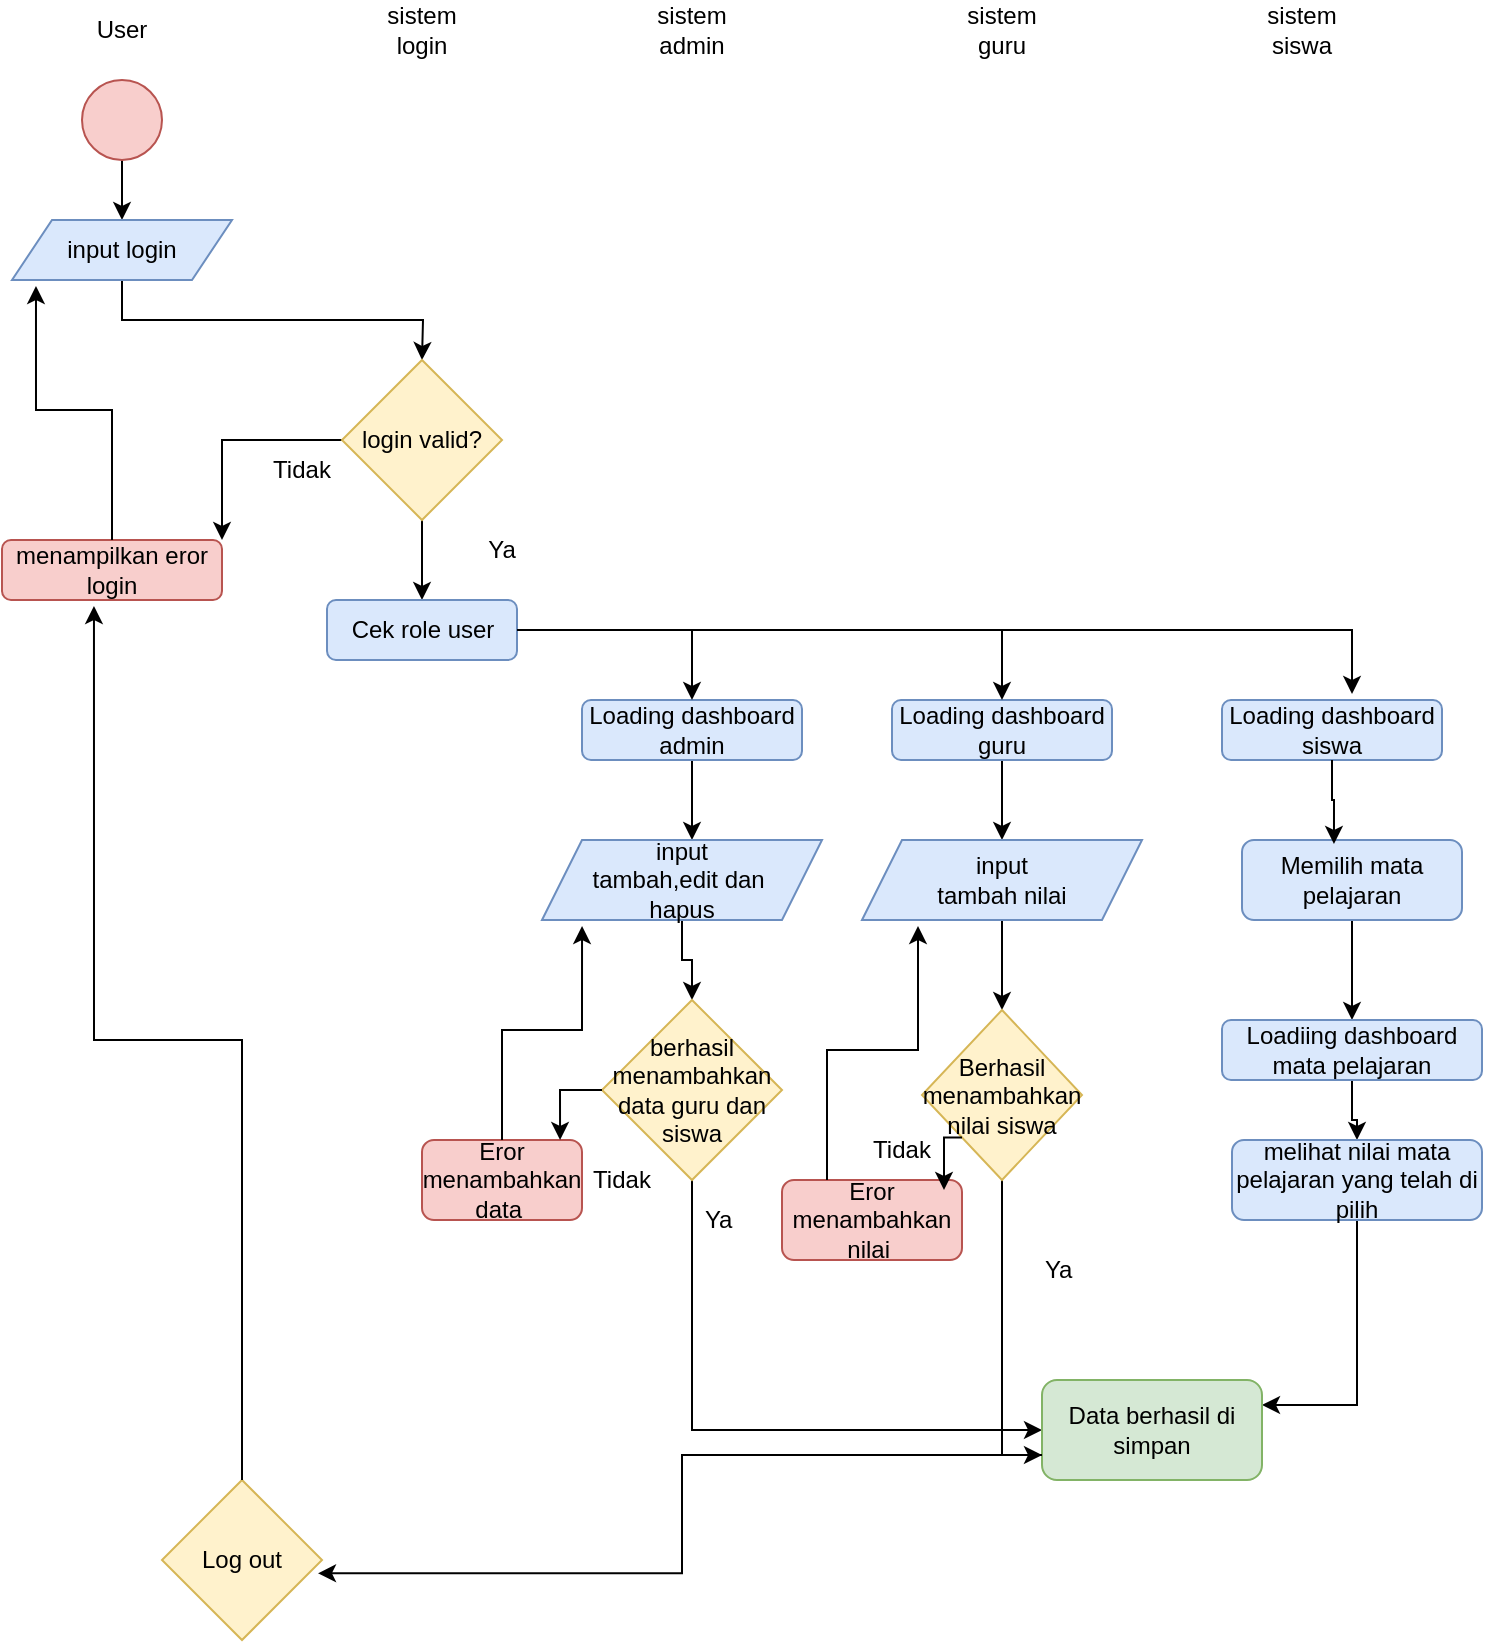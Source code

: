 <mxfile version="28.1.0">
  <diagram name="Page-1" id="wtx9cFJXlOjw-5kE8WdE">
    <mxGraphModel dx="2407" dy="853" grid="1" gridSize="10" guides="1" tooltips="1" connect="1" arrows="1" fold="1" page="1" pageScale="1" pageWidth="827" pageHeight="1169" math="0" shadow="0">
      <root>
        <mxCell id="0" />
        <mxCell id="1" parent="0" />
        <mxCell id="7YWgherM-hQTYsUhk_8s-8" style="edgeStyle=orthogonalEdgeStyle;rounded=0;orthogonalLoop=1;jettySize=auto;html=1;exitX=0.5;exitY=1;exitDx=0;exitDy=0;" edge="1" parent="1" source="7YWgherM-hQTYsUhk_8s-1">
          <mxGeometry relative="1" as="geometry">
            <mxPoint x="40" y="120" as="targetPoint" />
          </mxGeometry>
        </mxCell>
        <mxCell id="7YWgherM-hQTYsUhk_8s-1" value="" style="ellipse;whiteSpace=wrap;html=1;aspect=fixed;fillColor=#f8cecc;strokeColor=#b85450;" vertex="1" parent="1">
          <mxGeometry x="20" y="50" width="40" height="40" as="geometry" />
        </mxCell>
        <mxCell id="7YWgherM-hQTYsUhk_8s-3" value="User" style="text;html=1;align=center;verticalAlign=middle;whiteSpace=wrap;rounded=0;" vertex="1" parent="1">
          <mxGeometry x="10" y="10" width="60" height="30" as="geometry" />
        </mxCell>
        <mxCell id="7YWgherM-hQTYsUhk_8s-4" value="sistem login" style="text;html=1;align=center;verticalAlign=middle;whiteSpace=wrap;rounded=0;" vertex="1" parent="1">
          <mxGeometry x="160" y="10" width="60" height="30" as="geometry" />
        </mxCell>
        <mxCell id="7YWgherM-hQTYsUhk_8s-5" value="sistem admin" style="text;html=1;align=center;verticalAlign=middle;whiteSpace=wrap;rounded=0;" vertex="1" parent="1">
          <mxGeometry x="295" y="10" width="60" height="30" as="geometry" />
        </mxCell>
        <mxCell id="7YWgherM-hQTYsUhk_8s-6" value="sistem guru" style="text;html=1;align=center;verticalAlign=middle;whiteSpace=wrap;rounded=0;" vertex="1" parent="1">
          <mxGeometry x="450" y="10" width="60" height="30" as="geometry" />
        </mxCell>
        <mxCell id="7YWgherM-hQTYsUhk_8s-7" value="sistem siswa" style="text;html=1;align=center;verticalAlign=middle;whiteSpace=wrap;rounded=0;" vertex="1" parent="1">
          <mxGeometry x="600" y="10" width="60" height="30" as="geometry" />
        </mxCell>
        <mxCell id="7YWgherM-hQTYsUhk_8s-10" style="edgeStyle=orthogonalEdgeStyle;rounded=0;orthogonalLoop=1;jettySize=auto;html=1;exitX=0.5;exitY=1;exitDx=0;exitDy=0;" edge="1" parent="1" source="7YWgherM-hQTYsUhk_8s-9">
          <mxGeometry relative="1" as="geometry">
            <mxPoint x="190" y="190" as="targetPoint" />
          </mxGeometry>
        </mxCell>
        <mxCell id="7YWgherM-hQTYsUhk_8s-9" value="input login" style="shape=parallelogram;perimeter=parallelogramPerimeter;whiteSpace=wrap;html=1;fixedSize=1;fillColor=#dae8fc;strokeColor=#6c8ebf;" vertex="1" parent="1">
          <mxGeometry x="-15" y="120" width="110" height="30" as="geometry" />
        </mxCell>
        <mxCell id="7YWgherM-hQTYsUhk_8s-18" style="edgeStyle=orthogonalEdgeStyle;rounded=0;orthogonalLoop=1;jettySize=auto;html=1;exitX=0;exitY=0.5;exitDx=0;exitDy=0;entryX=1;entryY=0;entryDx=0;entryDy=0;" edge="1" parent="1" source="7YWgherM-hQTYsUhk_8s-11" target="7YWgherM-hQTYsUhk_8s-17">
          <mxGeometry relative="1" as="geometry" />
        </mxCell>
        <mxCell id="7YWgherM-hQTYsUhk_8s-25" style="edgeStyle=orthogonalEdgeStyle;rounded=0;orthogonalLoop=1;jettySize=auto;html=1;exitX=0.5;exitY=1;exitDx=0;exitDy=0;entryX=0.5;entryY=0;entryDx=0;entryDy=0;" edge="1" parent="1" source="7YWgherM-hQTYsUhk_8s-11" target="7YWgherM-hQTYsUhk_8s-23">
          <mxGeometry relative="1" as="geometry" />
        </mxCell>
        <mxCell id="7YWgherM-hQTYsUhk_8s-11" value="login valid?" style="rhombus;whiteSpace=wrap;html=1;fillColor=#fff2cc;strokeColor=#d6b656;" vertex="1" parent="1">
          <mxGeometry x="150" y="190" width="80" height="80" as="geometry" />
        </mxCell>
        <mxCell id="7YWgherM-hQTYsUhk_8s-14" value="Ya" style="text;html=1;align=center;verticalAlign=middle;whiteSpace=wrap;rounded=0;" vertex="1" parent="1">
          <mxGeometry x="200" y="270" width="60" height="30" as="geometry" />
        </mxCell>
        <mxCell id="7YWgherM-hQTYsUhk_8s-15" value="Tidak" style="text;html=1;align=center;verticalAlign=middle;whiteSpace=wrap;rounded=0;" vertex="1" parent="1">
          <mxGeometry x="100" y="230" width="60" height="30" as="geometry" />
        </mxCell>
        <mxCell id="7YWgherM-hQTYsUhk_8s-17" value="menampilkan eror login" style="rounded=1;whiteSpace=wrap;html=1;fillColor=#f8cecc;strokeColor=#b85450;" vertex="1" parent="1">
          <mxGeometry x="-20" y="280" width="110" height="30" as="geometry" />
        </mxCell>
        <mxCell id="7YWgherM-hQTYsUhk_8s-19" style="edgeStyle=orthogonalEdgeStyle;rounded=0;orthogonalLoop=1;jettySize=auto;html=1;exitX=0.5;exitY=0;exitDx=0;exitDy=0;entryX=0.109;entryY=1.1;entryDx=0;entryDy=0;entryPerimeter=0;" edge="1" parent="1" source="7YWgherM-hQTYsUhk_8s-17" target="7YWgherM-hQTYsUhk_8s-9">
          <mxGeometry relative="1" as="geometry" />
        </mxCell>
        <mxCell id="7YWgherM-hQTYsUhk_8s-32" style="edgeStyle=orthogonalEdgeStyle;rounded=0;orthogonalLoop=1;jettySize=auto;html=1;exitX=0.5;exitY=1;exitDx=0;exitDy=0;" edge="1" parent="1" source="7YWgherM-hQTYsUhk_8s-20">
          <mxGeometry relative="1" as="geometry">
            <mxPoint x="325" y="430" as="targetPoint" />
          </mxGeometry>
        </mxCell>
        <mxCell id="7YWgherM-hQTYsUhk_8s-20" value="Loading dashboard admin" style="rounded=1;whiteSpace=wrap;html=1;fillColor=#dae8fc;strokeColor=#6c8ebf;" vertex="1" parent="1">
          <mxGeometry x="270" y="360" width="110" height="30" as="geometry" />
        </mxCell>
        <mxCell id="7YWgherM-hQTYsUhk_8s-21" value="Loading dashboard siswa" style="rounded=1;whiteSpace=wrap;html=1;fillColor=#dae8fc;strokeColor=#6c8ebf;" vertex="1" parent="1">
          <mxGeometry x="590" y="360" width="110" height="30" as="geometry" />
        </mxCell>
        <mxCell id="7YWgherM-hQTYsUhk_8s-33" style="edgeStyle=orthogonalEdgeStyle;rounded=0;orthogonalLoop=1;jettySize=auto;html=1;exitX=0.5;exitY=1;exitDx=0;exitDy=0;" edge="1" parent="1" source="7YWgherM-hQTYsUhk_8s-22">
          <mxGeometry relative="1" as="geometry">
            <mxPoint x="480" y="430" as="targetPoint" />
          </mxGeometry>
        </mxCell>
        <mxCell id="7YWgherM-hQTYsUhk_8s-22" value="Loading dashboard guru" style="rounded=1;whiteSpace=wrap;html=1;fillColor=#dae8fc;strokeColor=#6c8ebf;" vertex="1" parent="1">
          <mxGeometry x="425" y="360" width="110" height="30" as="geometry" />
        </mxCell>
        <mxCell id="7YWgherM-hQTYsUhk_8s-26" style="edgeStyle=orthogonalEdgeStyle;rounded=0;orthogonalLoop=1;jettySize=auto;html=1;exitX=1;exitY=0.5;exitDx=0;exitDy=0;entryX=0.5;entryY=0;entryDx=0;entryDy=0;" edge="1" parent="1" source="7YWgherM-hQTYsUhk_8s-23" target="7YWgherM-hQTYsUhk_8s-20">
          <mxGeometry relative="1" as="geometry" />
        </mxCell>
        <mxCell id="7YWgherM-hQTYsUhk_8s-27" style="edgeStyle=orthogonalEdgeStyle;rounded=0;orthogonalLoop=1;jettySize=auto;html=1;exitX=1;exitY=0.5;exitDx=0;exitDy=0;entryX=0.5;entryY=0;entryDx=0;entryDy=0;" edge="1" parent="1" source="7YWgherM-hQTYsUhk_8s-23" target="7YWgherM-hQTYsUhk_8s-22">
          <mxGeometry relative="1" as="geometry" />
        </mxCell>
        <mxCell id="7YWgherM-hQTYsUhk_8s-23" value="Cek role user" style="rounded=1;whiteSpace=wrap;html=1;fillColor=#dae8fc;strokeColor=#6c8ebf;" vertex="1" parent="1">
          <mxGeometry x="142.5" y="310" width="95" height="30" as="geometry" />
        </mxCell>
        <mxCell id="7YWgherM-hQTYsUhk_8s-28" style="edgeStyle=orthogonalEdgeStyle;rounded=0;orthogonalLoop=1;jettySize=auto;html=1;exitX=1;exitY=0.5;exitDx=0;exitDy=0;entryX=0.591;entryY=-0.1;entryDx=0;entryDy=0;entryPerimeter=0;" edge="1" parent="1" source="7YWgherM-hQTYsUhk_8s-23" target="7YWgherM-hQTYsUhk_8s-21">
          <mxGeometry relative="1" as="geometry" />
        </mxCell>
        <mxCell id="7YWgherM-hQTYsUhk_8s-42" style="edgeStyle=orthogonalEdgeStyle;rounded=0;orthogonalLoop=1;jettySize=auto;html=1;exitX=0.5;exitY=1;exitDx=0;exitDy=0;entryX=0.5;entryY=0;entryDx=0;entryDy=0;" edge="1" parent="1" source="7YWgherM-hQTYsUhk_8s-29" target="7YWgherM-hQTYsUhk_8s-40">
          <mxGeometry relative="1" as="geometry" />
        </mxCell>
        <mxCell id="7YWgherM-hQTYsUhk_8s-29" value="input&lt;div&gt;tambah,edit dan&amp;nbsp;&lt;/div&gt;&lt;div&gt;hapus&lt;/div&gt;" style="shape=parallelogram;perimeter=parallelogramPerimeter;whiteSpace=wrap;html=1;fixedSize=1;fillColor=#dae8fc;strokeColor=#6c8ebf;" vertex="1" parent="1">
          <mxGeometry x="250" y="430" width="140" height="40" as="geometry" />
        </mxCell>
        <mxCell id="7YWgherM-hQTYsUhk_8s-41" style="edgeStyle=orthogonalEdgeStyle;rounded=0;orthogonalLoop=1;jettySize=auto;html=1;exitX=0.5;exitY=1;exitDx=0;exitDy=0;entryX=0.5;entryY=0;entryDx=0;entryDy=0;" edge="1" parent="1" source="7YWgherM-hQTYsUhk_8s-30" target="7YWgherM-hQTYsUhk_8s-39">
          <mxGeometry relative="1" as="geometry" />
        </mxCell>
        <mxCell id="7YWgherM-hQTYsUhk_8s-30" value="input&lt;div&gt;tambah nilai&lt;/div&gt;" style="shape=parallelogram;perimeter=parallelogramPerimeter;whiteSpace=wrap;html=1;fixedSize=1;fillColor=#dae8fc;strokeColor=#6c8ebf;" vertex="1" parent="1">
          <mxGeometry x="410" y="430" width="140" height="40" as="geometry" />
        </mxCell>
        <mxCell id="7YWgherM-hQTYsUhk_8s-37" style="edgeStyle=orthogonalEdgeStyle;rounded=0;orthogonalLoop=1;jettySize=auto;html=1;exitX=0.5;exitY=1;exitDx=0;exitDy=0;" edge="1" parent="1" source="7YWgherM-hQTYsUhk_8s-35">
          <mxGeometry relative="1" as="geometry">
            <mxPoint x="655" y="520" as="targetPoint" />
          </mxGeometry>
        </mxCell>
        <mxCell id="7YWgherM-hQTYsUhk_8s-35" value="Memilih mata pelajaran" style="rounded=1;whiteSpace=wrap;html=1;fillColor=#dae8fc;strokeColor=#6c8ebf;" vertex="1" parent="1">
          <mxGeometry x="600" y="430" width="110" height="40" as="geometry" />
        </mxCell>
        <mxCell id="7YWgherM-hQTYsUhk_8s-36" style="edgeStyle=orthogonalEdgeStyle;rounded=0;orthogonalLoop=1;jettySize=auto;html=1;exitX=0.5;exitY=1;exitDx=0;exitDy=0;entryX=0.418;entryY=0.05;entryDx=0;entryDy=0;entryPerimeter=0;" edge="1" parent="1" source="7YWgherM-hQTYsUhk_8s-21" target="7YWgherM-hQTYsUhk_8s-35">
          <mxGeometry relative="1" as="geometry" />
        </mxCell>
        <mxCell id="7YWgherM-hQTYsUhk_8s-43" style="edgeStyle=orthogonalEdgeStyle;rounded=0;orthogonalLoop=1;jettySize=auto;html=1;exitX=0.5;exitY=1;exitDx=0;exitDy=0;" edge="1" parent="1" source="7YWgherM-hQTYsUhk_8s-38" target="7YWgherM-hQTYsUhk_8s-44">
          <mxGeometry relative="1" as="geometry">
            <mxPoint x="655" y="610" as="targetPoint" />
          </mxGeometry>
        </mxCell>
        <mxCell id="7YWgherM-hQTYsUhk_8s-38" value="Loadiing dashboard mata pelajaran" style="rounded=1;whiteSpace=wrap;html=1;fillColor=#dae8fc;strokeColor=#6c8ebf;" vertex="1" parent="1">
          <mxGeometry x="590" y="520" width="130" height="30" as="geometry" />
        </mxCell>
        <mxCell id="7YWgherM-hQTYsUhk_8s-49" style="edgeStyle=orthogonalEdgeStyle;rounded=0;orthogonalLoop=1;jettySize=auto;html=1;exitX=0.5;exitY=1;exitDx=0;exitDy=0;entryX=0;entryY=0.75;entryDx=0;entryDy=0;" edge="1" parent="1" source="7YWgherM-hQTYsUhk_8s-39" target="7YWgherM-hQTYsUhk_8s-47">
          <mxGeometry relative="1" as="geometry" />
        </mxCell>
        <mxCell id="7YWgherM-hQTYsUhk_8s-39" value="Berhasil menambahkan nilai siswa" style="rhombus;whiteSpace=wrap;html=1;fillColor=#fff2cc;strokeColor=#d6b656;" vertex="1" parent="1">
          <mxGeometry x="440" y="515" width="80" height="85" as="geometry" />
        </mxCell>
        <mxCell id="7YWgherM-hQTYsUhk_8s-50" style="edgeStyle=orthogonalEdgeStyle;rounded=0;orthogonalLoop=1;jettySize=auto;html=1;exitX=0.5;exitY=1;exitDx=0;exitDy=0;entryX=0;entryY=0.5;entryDx=0;entryDy=0;" edge="1" parent="1" source="7YWgherM-hQTYsUhk_8s-40" target="7YWgherM-hQTYsUhk_8s-47">
          <mxGeometry relative="1" as="geometry" />
        </mxCell>
        <mxCell id="7YWgherM-hQTYsUhk_8s-40" value="berhasil menambahkan data guru dan siswa" style="rhombus;whiteSpace=wrap;html=1;fillColor=#fff2cc;strokeColor=#d6b656;" vertex="1" parent="1">
          <mxGeometry x="280" y="510" width="90" height="90" as="geometry" />
        </mxCell>
        <mxCell id="7YWgherM-hQTYsUhk_8s-61" style="edgeStyle=orthogonalEdgeStyle;rounded=0;orthogonalLoop=1;jettySize=auto;html=1;exitX=0.5;exitY=1;exitDx=0;exitDy=0;entryX=1;entryY=0.25;entryDx=0;entryDy=0;" edge="1" parent="1" source="7YWgherM-hQTYsUhk_8s-44" target="7YWgherM-hQTYsUhk_8s-47">
          <mxGeometry relative="1" as="geometry" />
        </mxCell>
        <mxCell id="7YWgherM-hQTYsUhk_8s-44" value="melihat nilai mata pelajaran yang telah di pilih" style="rounded=1;whiteSpace=wrap;html=1;fillColor=#dae8fc;strokeColor=#6c8ebf;" vertex="1" parent="1">
          <mxGeometry x="595" y="580" width="125" height="40" as="geometry" />
        </mxCell>
        <mxCell id="7YWgherM-hQTYsUhk_8s-45" value="Eror menambahkan nilai&amp;nbsp;" style="rounded=1;whiteSpace=wrap;html=1;fillColor=#f8cecc;strokeColor=#b85450;" vertex="1" parent="1">
          <mxGeometry x="370" y="600" width="90" height="40" as="geometry" />
        </mxCell>
        <mxCell id="7YWgherM-hQTYsUhk_8s-46" value="Eror menambahkan data&amp;nbsp;" style="rounded=1;whiteSpace=wrap;html=1;fillColor=#f8cecc;strokeColor=#b85450;" vertex="1" parent="1">
          <mxGeometry x="190" y="580" width="80" height="40" as="geometry" />
        </mxCell>
        <mxCell id="7YWgherM-hQTYsUhk_8s-47" value="Data berhasil di simpan" style="rounded=1;whiteSpace=wrap;html=1;fillColor=#d5e8d4;strokeColor=#82b366;" vertex="1" parent="1">
          <mxGeometry x="500" y="700" width="110" height="50" as="geometry" />
        </mxCell>
        <mxCell id="7YWgherM-hQTYsUhk_8s-51" value="Ya&amp;nbsp;&lt;span style=&quot;color: rgba(0, 0, 0, 0); font-family: monospace; font-size: 0px; text-align: start; text-wrap-mode: nowrap;&quot;&gt;%3CmxGraphModel%3E%3Croot%3E%3CmxCell%20id%3D%220%22%2F%3E%3CmxCell%20id%3D%221%22%20parent%3D%220%22%2F%3E%3CmxCell%20id%3D%222%22%20value%3D%22%22%20style%3D%22rounded%3D1%3BwhiteSpace%3Dwrap%3Bhtml%3D1%3BfillColor%3D%23dae8fc%3BstrokeColor%3D%236c8ebf%3B%22%20vertex%3D%221%22%20parent%3D%221%22%3E%3CmxGeometry%20x%3D%22370%22%20y%3D%22610%22%20width%3D%2270%22%20height%3D%2220%22%20as%3D%22geometry%22%2F%3E%3C%2FmxCell%3E%3C%2Froot%3E%3C%2FmxGraphModel%3E&lt;/span&gt;" style="text;html=1;align=center;verticalAlign=middle;whiteSpace=wrap;rounded=0;" vertex="1" parent="1">
          <mxGeometry x="480" y="630" width="60" height="30" as="geometry" />
        </mxCell>
        <mxCell id="7YWgherM-hQTYsUhk_8s-52" value="Tidak" style="text;html=1;align=center;verticalAlign=middle;whiteSpace=wrap;rounded=0;" vertex="1" parent="1">
          <mxGeometry x="400" y="570" width="60" height="30" as="geometry" />
        </mxCell>
        <mxCell id="7YWgherM-hQTYsUhk_8s-53" style="edgeStyle=orthogonalEdgeStyle;rounded=0;orthogonalLoop=1;jettySize=auto;html=1;exitX=0;exitY=1;exitDx=0;exitDy=0;entryX=0.9;entryY=0.125;entryDx=0;entryDy=0;entryPerimeter=0;" edge="1" parent="1" source="7YWgherM-hQTYsUhk_8s-39" target="7YWgherM-hQTYsUhk_8s-45">
          <mxGeometry relative="1" as="geometry" />
        </mxCell>
        <mxCell id="7YWgherM-hQTYsUhk_8s-54" style="edgeStyle=orthogonalEdgeStyle;rounded=0;orthogonalLoop=1;jettySize=auto;html=1;exitX=0.25;exitY=0;exitDx=0;exitDy=0;entryX=0.2;entryY=1.075;entryDx=0;entryDy=0;entryPerimeter=0;" edge="1" parent="1" source="7YWgherM-hQTYsUhk_8s-45" target="7YWgherM-hQTYsUhk_8s-30">
          <mxGeometry relative="1" as="geometry" />
        </mxCell>
        <mxCell id="7YWgherM-hQTYsUhk_8s-55" value="Tidak" style="text;html=1;align=center;verticalAlign=middle;whiteSpace=wrap;rounded=0;" vertex="1" parent="1">
          <mxGeometry x="260" y="585" width="60" height="30" as="geometry" />
        </mxCell>
        <mxCell id="7YWgherM-hQTYsUhk_8s-56" value="Ya&amp;nbsp;&lt;span style=&quot;color: rgba(0, 0, 0, 0); font-family: monospace; font-size: 0px; text-align: start; text-wrap-mode: nowrap;&quot;&gt;%3CmxGraphModel%3E%3Croot%3E%3CmxCell%20id%3D%220%22%2F%3E%3CmxCell%20id%3D%221%22%20parent%3D%220%22%2F%3E%3CmxCell%20id%3D%222%22%20value%3D%22%22%20style%3D%22rounded%3D1%3BwhiteSpace%3Dwrap%3Bhtml%3D1%3BfillColor%3D%23dae8fc%3BstrokeColor%3D%236c8ebf%3B%22%20vertex%3D%221%22%20parent%3D%221%22%3E%3CmxGeometry%20x%3D%22370%22%20y%3D%22610%22%20width%3D%2270%22%20height%3D%2220%22%20as%3D%22geometry%22%2F%3E%3C%2FmxCell%3E%3C%2Froot%3E%3C%2FmxGraphModel%3E&lt;/span&gt;" style="text;html=1;align=center;verticalAlign=middle;whiteSpace=wrap;rounded=0;" vertex="1" parent="1">
          <mxGeometry x="310" y="605" width="60" height="30" as="geometry" />
        </mxCell>
        <mxCell id="7YWgherM-hQTYsUhk_8s-57" style="edgeStyle=orthogonalEdgeStyle;rounded=0;orthogonalLoop=1;jettySize=auto;html=1;exitX=0;exitY=0.5;exitDx=0;exitDy=0;entryX=0.863;entryY=0;entryDx=0;entryDy=0;entryPerimeter=0;" edge="1" parent="1" source="7YWgherM-hQTYsUhk_8s-40" target="7YWgherM-hQTYsUhk_8s-46">
          <mxGeometry relative="1" as="geometry" />
        </mxCell>
        <mxCell id="7YWgherM-hQTYsUhk_8s-58" style="edgeStyle=orthogonalEdgeStyle;rounded=0;orthogonalLoop=1;jettySize=auto;html=1;exitX=0.5;exitY=0;exitDx=0;exitDy=0;entryX=0.143;entryY=1.075;entryDx=0;entryDy=0;entryPerimeter=0;" edge="1" parent="1" source="7YWgherM-hQTYsUhk_8s-46" target="7YWgherM-hQTYsUhk_8s-29">
          <mxGeometry relative="1" as="geometry" />
        </mxCell>
        <mxCell id="7YWgherM-hQTYsUhk_8s-62" value="Log out" style="rhombus;whiteSpace=wrap;html=1;fillColor=#fff2cc;strokeColor=#d6b656;" vertex="1" parent="1">
          <mxGeometry x="60" y="750" width="80" height="80" as="geometry" />
        </mxCell>
        <mxCell id="7YWgherM-hQTYsUhk_8s-67" style="edgeStyle=orthogonalEdgeStyle;rounded=0;orthogonalLoop=1;jettySize=auto;html=1;exitX=0;exitY=0.75;exitDx=0;exitDy=0;entryX=0.975;entryY=0.583;entryDx=0;entryDy=0;entryPerimeter=0;" edge="1" parent="1" source="7YWgherM-hQTYsUhk_8s-47" target="7YWgherM-hQTYsUhk_8s-62">
          <mxGeometry relative="1" as="geometry" />
        </mxCell>
        <mxCell id="7YWgherM-hQTYsUhk_8s-68" style="edgeStyle=orthogonalEdgeStyle;rounded=0;orthogonalLoop=1;jettySize=auto;html=1;exitX=0.5;exitY=0;exitDx=0;exitDy=0;entryX=0.418;entryY=1.1;entryDx=0;entryDy=0;entryPerimeter=0;" edge="1" parent="1" source="7YWgherM-hQTYsUhk_8s-62" target="7YWgherM-hQTYsUhk_8s-17">
          <mxGeometry relative="1" as="geometry" />
        </mxCell>
      </root>
    </mxGraphModel>
  </diagram>
</mxfile>
